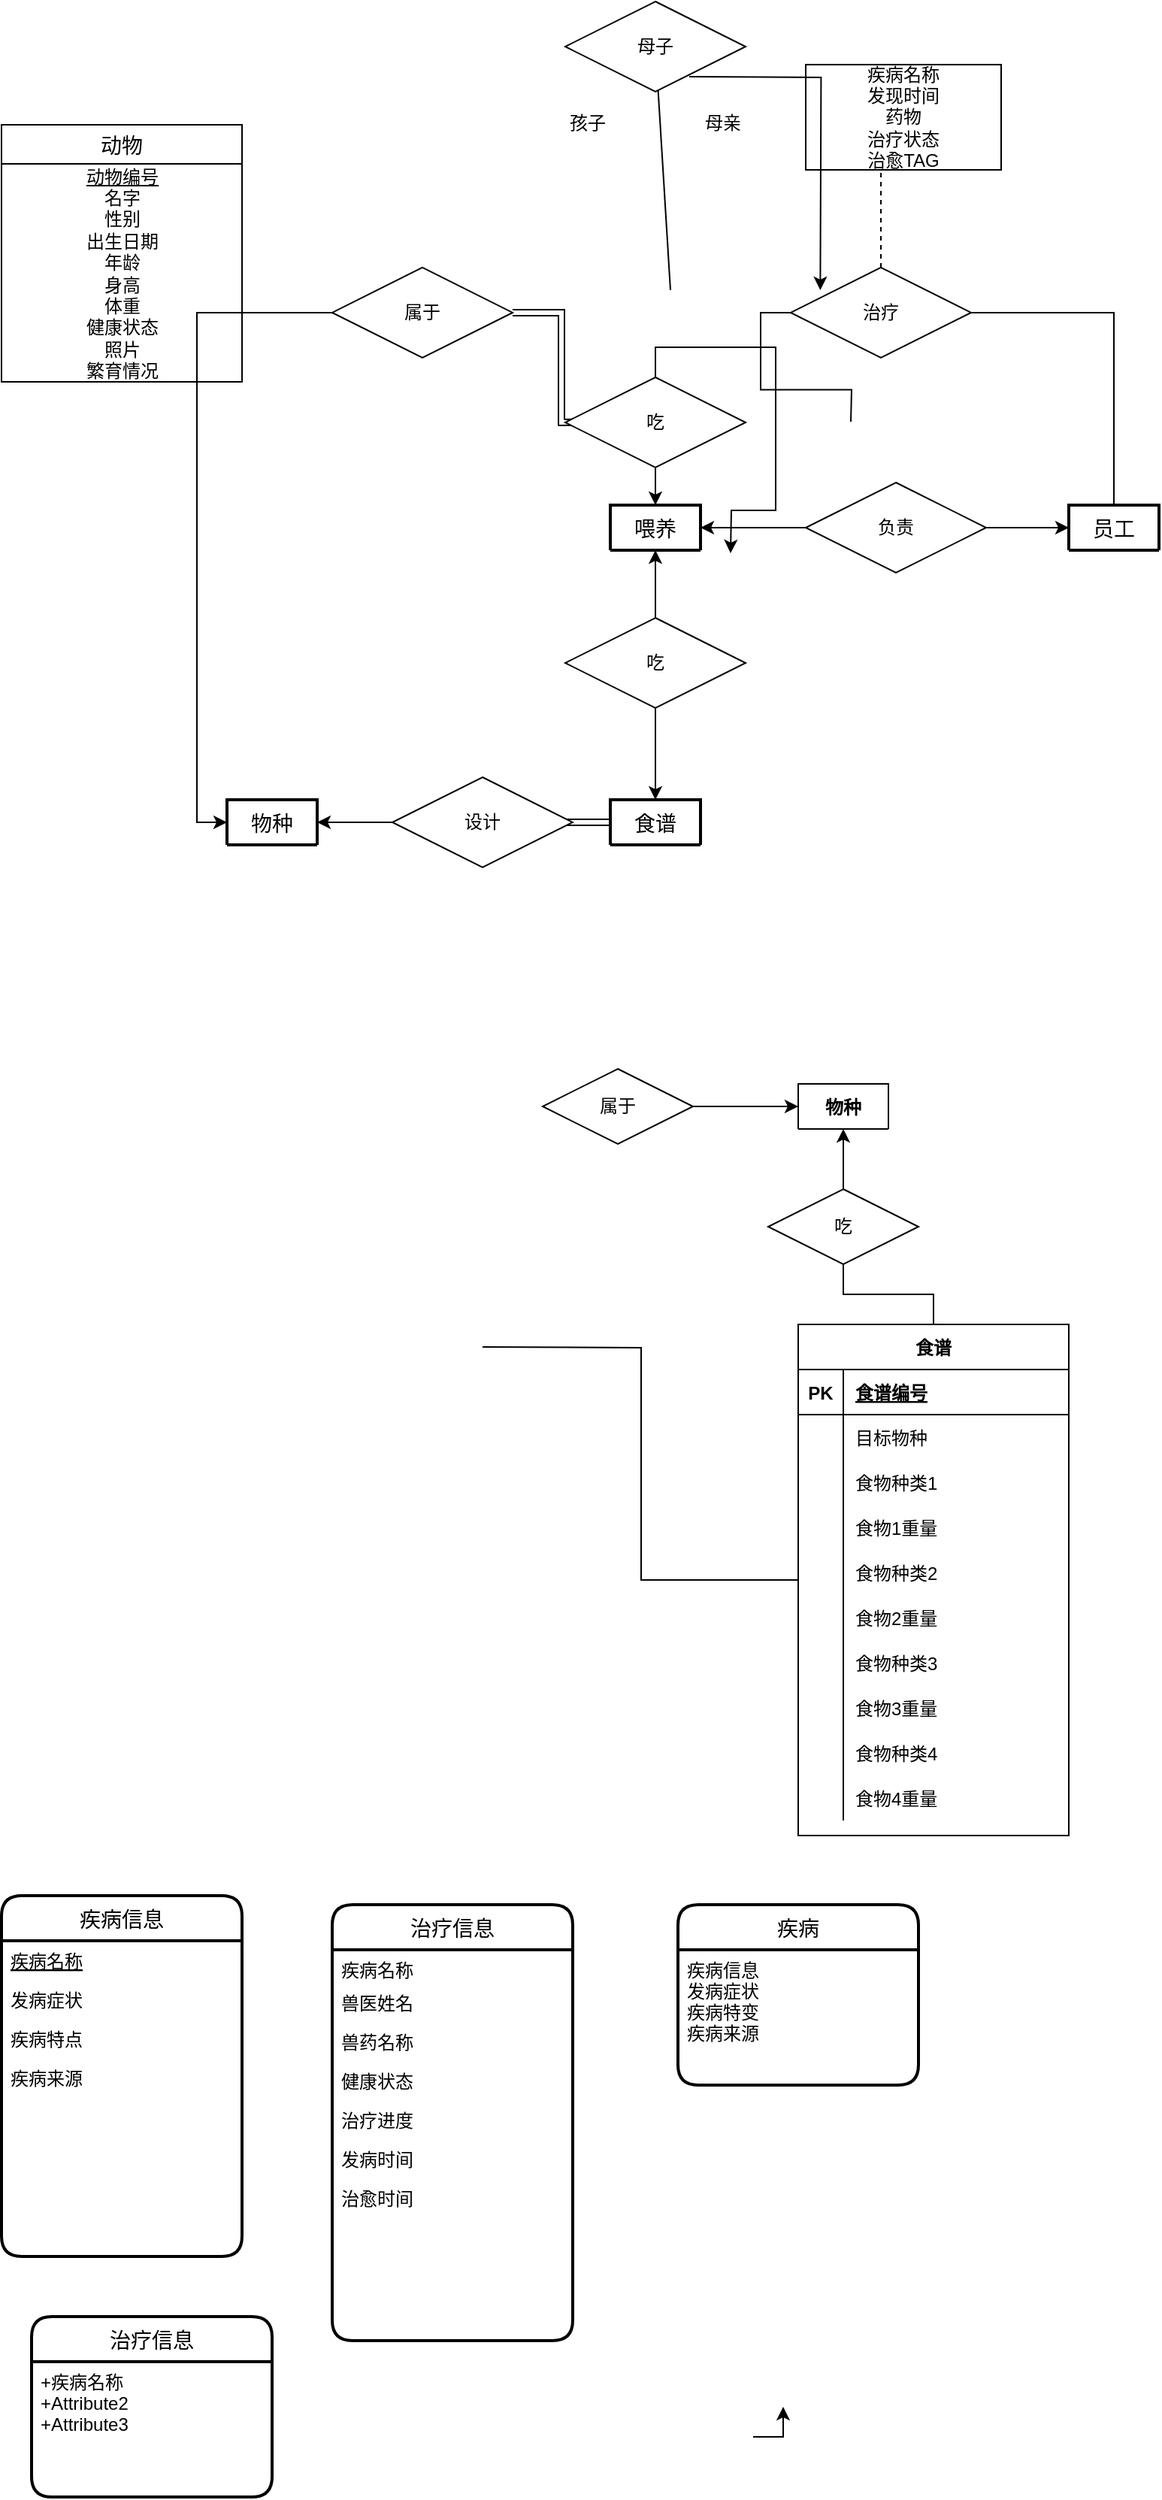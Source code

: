 <mxfile version="14.6.13" type="device"><diagram id="C5RBs43oDa-KdzZeNtuy" name="Page-1"><mxGraphModel dx="792" dy="1745" grid="1" gridSize="10" guides="1" tooltips="1" connect="1" arrows="1" fold="1" page="1" pageScale="1" pageWidth="827" pageHeight="1169" math="0" shadow="0"><root><mxCell id="WIyWlLk6GJQsqaUBKTNV-0"/><mxCell id="WIyWlLk6GJQsqaUBKTNV-1" parent="WIyWlLk6GJQsqaUBKTNV-0"/><mxCell id="8zTiLcfKwQ6GnX3q31B8-0" value="疾病信息" style="swimlane;childLayout=stackLayout;horizontal=1;startSize=30;horizontalStack=0;rounded=1;fontSize=14;fontStyle=0;strokeWidth=2;resizeParent=0;resizeLast=1;shadow=0;dashed=0;align=center;" parent="WIyWlLk6GJQsqaUBKTNV-1" vertex="1"><mxGeometry x="50" y="100" width="160" height="240" as="geometry"><mxRectangle x="50" y="100" width="90" height="30" as="alternateBounds"/></mxGeometry></mxCell><mxCell id="2RK1nf21zRQHESicun7j-17" value="疾病名称" style="text;align=left;verticalAlign=top;spacingLeft=4;spacingRight=4;overflow=hidden;rotatable=0;points=[[0,0.5],[1,0.5]];portConstraint=eastwest;rounded=0;shadow=0;html=0;fontStyle=4" parent="8zTiLcfKwQ6GnX3q31B8-0" vertex="1"><mxGeometry y="30" width="160" height="26" as="geometry"/></mxCell><mxCell id="2RK1nf21zRQHESicun7j-19" value="发病症状" style="text;align=left;verticalAlign=top;spacingLeft=4;spacingRight=4;overflow=hidden;rotatable=0;points=[[0,0.5],[1,0.5]];portConstraint=eastwest;rounded=0;shadow=0;html=0;" parent="8zTiLcfKwQ6GnX3q31B8-0" vertex="1"><mxGeometry y="56" width="160" height="26" as="geometry"/></mxCell><mxCell id="2RK1nf21zRQHESicun7j-20" value="疾病特点" style="text;align=left;verticalAlign=top;spacingLeft=4;spacingRight=4;overflow=hidden;rotatable=0;points=[[0,0.5],[1,0.5]];portConstraint=eastwest;rounded=0;shadow=0;html=0;" parent="8zTiLcfKwQ6GnX3q31B8-0" vertex="1"><mxGeometry y="82" width="160" height="26" as="geometry"/></mxCell><mxCell id="2RK1nf21zRQHESicun7j-23" value="疾病来源" style="text;align=left;verticalAlign=top;spacingLeft=4;spacingRight=4;overflow=hidden;rotatable=0;points=[[0,0.5],[1,0.5]];portConstraint=eastwest;rounded=0;shadow=0;html=0;" parent="8zTiLcfKwQ6GnX3q31B8-0" vertex="1"><mxGeometry y="108" width="160" height="132" as="geometry"/></mxCell><mxCell id="8zTiLcfKwQ6GnX3q31B8-2" value="治疗信息" style="swimlane;childLayout=stackLayout;horizontal=1;startSize=30;horizontalStack=0;rounded=1;fontSize=14;fontStyle=0;strokeWidth=2;resizeParent=0;resizeLast=1;shadow=0;dashed=0;align=center;" parent="WIyWlLk6GJQsqaUBKTNV-1" vertex="1"><mxGeometry x="270" y="106" width="160" height="290" as="geometry"/></mxCell><mxCell id="2RK1nf21zRQHESicun7j-7" value="疾病名称" style="text;align=left;verticalAlign=top;spacingLeft=4;spacingRight=4;overflow=hidden;rotatable=0;points=[[0,0.5],[1,0.5]];portConstraint=eastwest;" parent="8zTiLcfKwQ6GnX3q31B8-2" vertex="1"><mxGeometry y="30" width="160" height="22" as="geometry"/></mxCell><mxCell id="2RK1nf21zRQHESicun7j-9" value="兽医姓名" style="text;align=left;verticalAlign=top;spacingLeft=4;spacingRight=4;overflow=hidden;rotatable=0;points=[[0,0.5],[1,0.5]];portConstraint=eastwest;rounded=0;shadow=0;html=0;" parent="8zTiLcfKwQ6GnX3q31B8-2" vertex="1"><mxGeometry y="52" width="160" height="26" as="geometry"/></mxCell><mxCell id="2RK1nf21zRQHESicun7j-10" value="兽药名称" style="text;align=left;verticalAlign=top;spacingLeft=4;spacingRight=4;overflow=hidden;rotatable=0;points=[[0,0.5],[1,0.5]];portConstraint=eastwest;rounded=0;shadow=0;html=0;" parent="8zTiLcfKwQ6GnX3q31B8-2" vertex="1"><mxGeometry y="78" width="160" height="26" as="geometry"/></mxCell><mxCell id="2RK1nf21zRQHESicun7j-12" value="健康状态" style="text;align=left;verticalAlign=top;spacingLeft=4;spacingRight=4;overflow=hidden;rotatable=0;points=[[0,0.5],[1,0.5]];portConstraint=eastwest;rounded=0;shadow=0;html=0;" parent="8zTiLcfKwQ6GnX3q31B8-2" vertex="1"><mxGeometry y="104" width="160" height="26" as="geometry"/></mxCell><mxCell id="2RK1nf21zRQHESicun7j-11" value="治疗进度" style="text;align=left;verticalAlign=top;spacingLeft=4;spacingRight=4;overflow=hidden;rotatable=0;points=[[0,0.5],[1,0.5]];portConstraint=eastwest;rounded=0;shadow=0;html=0;" parent="8zTiLcfKwQ6GnX3q31B8-2" vertex="1"><mxGeometry y="130" width="160" height="26" as="geometry"/></mxCell><mxCell id="2RK1nf21zRQHESicun7j-14" value="发病时间" style="text;align=left;verticalAlign=top;spacingLeft=4;spacingRight=4;overflow=hidden;rotatable=0;points=[[0,0.5],[1,0.5]];portConstraint=eastwest;rounded=0;shadow=0;html=0;" parent="8zTiLcfKwQ6GnX3q31B8-2" vertex="1"><mxGeometry y="156" width="160" height="26" as="geometry"/></mxCell><mxCell id="2RK1nf21zRQHESicun7j-13" value="治愈时间&#10;" style="text;align=left;verticalAlign=top;spacingLeft=4;spacingRight=4;overflow=hidden;rotatable=0;points=[[0,0.5],[1,0.5]];portConstraint=eastwest;rounded=0;shadow=0;html=0;" parent="8zTiLcfKwQ6GnX3q31B8-2" vertex="1"><mxGeometry y="182" width="160" height="108" as="geometry"/></mxCell><mxCell id="8zTiLcfKwQ6GnX3q31B8-4" value="疾病" style="swimlane;childLayout=stackLayout;horizontal=1;startSize=30;horizontalStack=0;rounded=1;fontSize=14;fontStyle=0;strokeWidth=2;resizeParent=0;resizeLast=1;shadow=0;dashed=0;align=center;" parent="WIyWlLk6GJQsqaUBKTNV-1" vertex="1"><mxGeometry x="500" y="106" width="160" height="120" as="geometry"/></mxCell><mxCell id="8zTiLcfKwQ6GnX3q31B8-5" value="疾病信息&#10;发病症状&#10;疾病特变&#10;疾病来源" style="align=left;strokeColor=none;fillColor=none;spacingLeft=4;fontSize=12;verticalAlign=top;resizable=0;rotatable=0;part=1;" parent="8zTiLcfKwQ6GnX3q31B8-4" vertex="1"><mxGeometry y="30" width="160" height="90" as="geometry"/></mxCell><mxCell id="8zTiLcfKwQ6GnX3q31B8-6" value="治疗信息" style="swimlane;childLayout=stackLayout;horizontal=1;startSize=30;horizontalStack=0;rounded=1;fontSize=14;fontStyle=0;strokeWidth=2;resizeParent=0;resizeLast=1;shadow=0;dashed=0;align=center;" parent="WIyWlLk6GJQsqaUBKTNV-1" vertex="1"><mxGeometry x="70" y="380" width="160" height="120" as="geometry"/></mxCell><mxCell id="8zTiLcfKwQ6GnX3q31B8-7" value="+疾病名称&#10;+Attribute2&#10;+Attribute3" style="align=left;strokeColor=none;fillColor=none;spacingLeft=4;fontSize=12;verticalAlign=top;resizable=0;rotatable=0;part=1;" parent="8zTiLcfKwQ6GnX3q31B8-6" vertex="1"><mxGeometry y="30" width="160" height="90" as="geometry"/></mxCell><mxCell id="8zTiLcfKwQ6GnX3q31B8-10" style="edgeStyle=orthogonalEdgeStyle;rounded=0;orthogonalLoop=1;jettySize=auto;html=1;exitX=0.25;exitY=1;exitDx=0;exitDy=0;" parent="WIyWlLk6GJQsqaUBKTNV-1" edge="1"><mxGeometry relative="1" as="geometry"><mxPoint x="570" y="440" as="targetPoint"/><mxPoint x="550" y="460" as="sourcePoint"/></mxGeometry></mxCell><mxCell id="8zTiLcfKwQ6GnX3q31B8-22" style="edgeStyle=orthogonalEdgeStyle;rounded=0;orthogonalLoop=1;jettySize=auto;html=1;exitX=1;exitY=0.5;exitDx=0;exitDy=0;entryX=0;entryY=0.5;entryDx=0;entryDy=0;endArrow=none;endFill=0;startArrow=none;startFill=0;" parent="WIyWlLk6GJQsqaUBKTNV-1" target="8zTiLcfKwQ6GnX3q31B8-20" edge="1"><mxGeometry relative="1" as="geometry"><mxPoint x="615" y="-880.51" as="sourcePoint"/></mxGeometry></mxCell><mxCell id="8zTiLcfKwQ6GnX3q31B8-96" style="edgeStyle=orthogonalEdgeStyle;rounded=0;orthogonalLoop=1;jettySize=auto;html=1;exitX=0;exitY=0.5;exitDx=0;exitDy=0;entryX=1;entryY=0.5;entryDx=0;entryDy=0;startArrow=none;startFill=0;endArrow=classic;endFill=1;shape=link;" parent="WIyWlLk6GJQsqaUBKTNV-1" target="8zTiLcfKwQ6GnX3q31B8-95" edge="1"><mxGeometry relative="1" as="geometry"><mxPoint x="455" y="-880.51" as="sourcePoint"/></mxGeometry></mxCell><mxCell id="8zTiLcfKwQ6GnX3q31B8-112" style="edgeStyle=orthogonalEdgeStyle;rounded=0;orthogonalLoop=1;jettySize=auto;html=1;exitX=1;exitY=0.5;exitDx=0;exitDy=0;entryX=0;entryY=0.5;entryDx=0;entryDy=0;startArrow=none;startFill=0;endArrow=classic;endFill=1;" parent="WIyWlLk6GJQsqaUBKTNV-1" source="8zTiLcfKwQ6GnX3q31B8-111" target="8zTiLcfKwQ6GnX3q31B8-18" edge="1"><mxGeometry relative="1" as="geometry"/></mxCell><mxCell id="8zTiLcfKwQ6GnX3q31B8-18" value="员工" style="swimlane;childLayout=stackLayout;horizontal=1;startSize=30;horizontalStack=0;rounded=1;fontSize=14;fontStyle=0;strokeWidth=2;resizeParent=0;resizeLast=1;shadow=0;dashed=0;align=center;" parent="WIyWlLk6GJQsqaUBKTNV-1" vertex="1" collapsed="1"><mxGeometry x="760" y="-825" width="60" height="30" as="geometry"><mxRectangle x="795" y="-968.01" width="160" height="170" as="alternateBounds"/></mxGeometry></mxCell><mxCell id="8zTiLcfKwQ6GnX3q31B8-19" value="&lt;span style=&quot;text-align: left&quot;&gt;&lt;u&gt;工号&lt;/u&gt;&lt;/span&gt;&lt;span style=&quot;text-align: left&quot;&gt;&lt;br&gt;&lt;/span&gt;&lt;span style=&quot;text-align: left&quot;&gt;姓名&lt;/span&gt;&lt;span style=&quot;text-align: left&quot;&gt;&lt;br&gt;&lt;/span&gt;&lt;span style=&quot;text-align: left&quot;&gt;年龄&lt;br&gt;&lt;/span&gt;&lt;span style=&quot;text-align: left&quot;&gt;园区&lt;/span&gt;&lt;span style=&quot;text-align: left&quot;&gt;&lt;br&gt;&lt;/span&gt;&lt;span style=&quot;text-align: left&quot;&gt;职务&lt;br&gt;&lt;/span&gt;&lt;span style=&quot;text-align: left&quot;&gt;工资&lt;br&gt;&lt;/span&gt;&lt;span style=&quot;text-align: left&quot;&gt;入职年份&lt;/span&gt;&lt;u&gt;&lt;br&gt;&lt;/u&gt;" style="text;html=1;resizable=0;autosize=1;align=center;verticalAlign=middle;points=[];fillColor=none;strokeColor=none;rounded=0;" parent="8zTiLcfKwQ6GnX3q31B8-18" vertex="1"><mxGeometry y="30" width="60" as="geometry"/></mxCell><mxCell id="8zTiLcfKwQ6GnX3q31B8-24" style="edgeStyle=orthogonalEdgeStyle;rounded=0;orthogonalLoop=1;jettySize=auto;html=1;exitX=0.5;exitY=0;exitDx=0;exitDy=0;entryX=0.385;entryY=1;entryDx=0;entryDy=0;entryPerimeter=0;endArrow=none;endFill=0;dashed=1;" parent="WIyWlLk6GJQsqaUBKTNV-1" source="8zTiLcfKwQ6GnX3q31B8-20" target="8zTiLcfKwQ6GnX3q31B8-21" edge="1"><mxGeometry relative="1" as="geometry"/></mxCell><mxCell id="8zTiLcfKwQ6GnX3q31B8-108" style="edgeStyle=orthogonalEdgeStyle;rounded=0;orthogonalLoop=1;jettySize=auto;html=1;exitX=1;exitY=0.5;exitDx=0;exitDy=0;entryX=0.5;entryY=0;entryDx=0;entryDy=0;startArrow=none;startFill=0;endArrow=none;endFill=0;" parent="WIyWlLk6GJQsqaUBKTNV-1" source="8zTiLcfKwQ6GnX3q31B8-20" target="8zTiLcfKwQ6GnX3q31B8-18" edge="1"><mxGeometry relative="1" as="geometry"/></mxCell><mxCell id="8zTiLcfKwQ6GnX3q31B8-20" value="治疗" style="shape=rhombus;perimeter=rhombusPerimeter;whiteSpace=wrap;html=1;align=center;" parent="WIyWlLk6GJQsqaUBKTNV-1" vertex="1"><mxGeometry x="575" y="-983.01" width="120" height="60" as="geometry"/></mxCell><mxCell id="8zTiLcfKwQ6GnX3q31B8-21" value="疾病名称&lt;br&gt;发现时间&lt;br&gt;药物&lt;br&gt;治疗状态&lt;br&gt;治愈TAG" style="rounded=0;whiteSpace=wrap;html=1;align=center;" parent="WIyWlLk6GJQsqaUBKTNV-1" vertex="1"><mxGeometry x="585" y="-1118.01" width="130" height="70" as="geometry"/></mxCell><mxCell id="8zTiLcfKwQ6GnX3q31B8-31" style="edgeStyle=orthogonalEdgeStyle;rounded=0;orthogonalLoop=1;jettySize=auto;html=1;exitX=1;exitY=1;exitDx=0;exitDy=0;entryX=0.873;entryY=0;entryDx=0;entryDy=0;entryPerimeter=0;startArrow=none;startFill=0;endArrow=classic;endFill=1;" parent="WIyWlLk6GJQsqaUBKTNV-1" edge="1"><mxGeometry relative="1" as="geometry"><mxPoint x="507.5" y="-1110" as="sourcePoint"/><mxPoint x="594.68" y="-968.01" as="targetPoint"/></mxGeometry></mxCell><mxCell id="8zTiLcfKwQ6GnX3q31B8-29" value="母亲" style="text;html=1;strokeColor=none;fillColor=none;align=center;verticalAlign=middle;whiteSpace=wrap;rounded=0;" parent="WIyWlLk6GJQsqaUBKTNV-1" vertex="1"><mxGeometry x="510" y="-1089" width="40" height="20" as="geometry"/></mxCell><mxCell id="8zTiLcfKwQ6GnX3q31B8-30" value="孩子" style="text;html=1;strokeColor=none;fillColor=none;align=center;verticalAlign=middle;whiteSpace=wrap;rounded=0;" parent="WIyWlLk6GJQsqaUBKTNV-1" vertex="1"><mxGeometry x="420" y="-1089" width="40" height="20" as="geometry"/></mxCell><mxCell id="8zTiLcfKwQ6GnX3q31B8-32" value="食谱" style="shape=table;startSize=30;container=1;collapsible=1;childLayout=tableLayout;fixedRows=1;rowLines=0;fontStyle=1;align=center;resizeLast=1;" parent="WIyWlLk6GJQsqaUBKTNV-1" vertex="1"><mxGeometry x="580" y="-280" width="180" height="340" as="geometry"><mxRectangle x="580" y="-280" width="60" height="30" as="alternateBounds"/></mxGeometry></mxCell><mxCell id="8zTiLcfKwQ6GnX3q31B8-33" value="" style="shape=partialRectangle;collapsible=0;dropTarget=0;pointerEvents=0;fillColor=none;top=0;left=0;bottom=1;right=0;points=[[0,0.5],[1,0.5]];portConstraint=eastwest;" parent="8zTiLcfKwQ6GnX3q31B8-32" vertex="1"><mxGeometry y="30" width="180" height="30" as="geometry"/></mxCell><mxCell id="8zTiLcfKwQ6GnX3q31B8-34" value="PK" style="shape=partialRectangle;connectable=0;fillColor=none;top=0;left=0;bottom=0;right=0;fontStyle=1;overflow=hidden;" parent="8zTiLcfKwQ6GnX3q31B8-33" vertex="1"><mxGeometry width="30" height="30" as="geometry"/></mxCell><mxCell id="8zTiLcfKwQ6GnX3q31B8-35" value="食谱编号" style="shape=partialRectangle;connectable=0;fillColor=none;top=0;left=0;bottom=0;right=0;align=left;spacingLeft=6;fontStyle=5;overflow=hidden;" parent="8zTiLcfKwQ6GnX3q31B8-33" vertex="1"><mxGeometry x="30" width="150" height="30" as="geometry"/></mxCell><mxCell id="8zTiLcfKwQ6GnX3q31B8-36" value="" style="shape=partialRectangle;collapsible=0;dropTarget=0;pointerEvents=0;fillColor=none;top=0;left=0;bottom=0;right=0;points=[[0,0.5],[1,0.5]];portConstraint=eastwest;" parent="8zTiLcfKwQ6GnX3q31B8-32" vertex="1"><mxGeometry y="60" width="180" height="30" as="geometry"/></mxCell><mxCell id="8zTiLcfKwQ6GnX3q31B8-37" value="" style="shape=partialRectangle;connectable=0;fillColor=none;top=0;left=0;bottom=0;right=0;editable=1;overflow=hidden;" parent="8zTiLcfKwQ6GnX3q31B8-36" vertex="1"><mxGeometry width="30" height="30" as="geometry"/></mxCell><mxCell id="8zTiLcfKwQ6GnX3q31B8-38" value="目标物种" style="shape=partialRectangle;connectable=0;fillColor=none;top=0;left=0;bottom=0;right=0;align=left;spacingLeft=6;overflow=hidden;" parent="8zTiLcfKwQ6GnX3q31B8-36" vertex="1"><mxGeometry x="30" width="150" height="30" as="geometry"/></mxCell><mxCell id="8zTiLcfKwQ6GnX3q31B8-39" value="" style="shape=partialRectangle;collapsible=0;dropTarget=0;pointerEvents=0;fillColor=none;top=0;left=0;bottom=0;right=0;points=[[0,0.5],[1,0.5]];portConstraint=eastwest;" parent="8zTiLcfKwQ6GnX3q31B8-32" vertex="1"><mxGeometry y="90" width="180" height="30" as="geometry"/></mxCell><mxCell id="8zTiLcfKwQ6GnX3q31B8-40" value="" style="shape=partialRectangle;connectable=0;fillColor=none;top=0;left=0;bottom=0;right=0;editable=1;overflow=hidden;" parent="8zTiLcfKwQ6GnX3q31B8-39" vertex="1"><mxGeometry width="30" height="30" as="geometry"/></mxCell><mxCell id="8zTiLcfKwQ6GnX3q31B8-41" value="食物种类1" style="shape=partialRectangle;connectable=0;fillColor=none;top=0;left=0;bottom=0;right=0;align=left;spacingLeft=6;overflow=hidden;" parent="8zTiLcfKwQ6GnX3q31B8-39" vertex="1"><mxGeometry x="30" width="150" height="30" as="geometry"/></mxCell><mxCell id="8zTiLcfKwQ6GnX3q31B8-42" value="" style="shape=partialRectangle;collapsible=0;dropTarget=0;pointerEvents=0;fillColor=none;top=0;left=0;bottom=0;right=0;points=[[0,0.5],[1,0.5]];portConstraint=eastwest;" parent="8zTiLcfKwQ6GnX3q31B8-32" vertex="1"><mxGeometry y="120" width="180" height="30" as="geometry"/></mxCell><mxCell id="8zTiLcfKwQ6GnX3q31B8-43" value="" style="shape=partialRectangle;connectable=0;fillColor=none;top=0;left=0;bottom=0;right=0;editable=1;overflow=hidden;" parent="8zTiLcfKwQ6GnX3q31B8-42" vertex="1"><mxGeometry width="30" height="30" as="geometry"/></mxCell><mxCell id="8zTiLcfKwQ6GnX3q31B8-44" value="食物1重量" style="shape=partialRectangle;connectable=0;fillColor=none;top=0;left=0;bottom=0;right=0;align=left;spacingLeft=6;overflow=hidden;" parent="8zTiLcfKwQ6GnX3q31B8-42" vertex="1"><mxGeometry x="30" width="150" height="30" as="geometry"/></mxCell><mxCell id="8zTiLcfKwQ6GnX3q31B8-45" style="shape=partialRectangle;collapsible=0;dropTarget=0;pointerEvents=0;fillColor=none;top=0;left=0;bottom=0;right=0;points=[[0,0.5],[1,0.5]];portConstraint=eastwest;" parent="8zTiLcfKwQ6GnX3q31B8-32" vertex="1"><mxGeometry y="150" width="180" height="30" as="geometry"/></mxCell><mxCell id="8zTiLcfKwQ6GnX3q31B8-46" style="shape=partialRectangle;connectable=0;fillColor=none;top=0;left=0;bottom=0;right=0;editable=1;overflow=hidden;" parent="8zTiLcfKwQ6GnX3q31B8-45" vertex="1"><mxGeometry width="30" height="30" as="geometry"/></mxCell><mxCell id="8zTiLcfKwQ6GnX3q31B8-47" value="食物种类2" style="shape=partialRectangle;connectable=0;fillColor=none;top=0;left=0;bottom=0;right=0;align=left;spacingLeft=6;overflow=hidden;" parent="8zTiLcfKwQ6GnX3q31B8-45" vertex="1"><mxGeometry x="30" width="150" height="30" as="geometry"/></mxCell><mxCell id="8zTiLcfKwQ6GnX3q31B8-48" style="shape=partialRectangle;collapsible=0;dropTarget=0;pointerEvents=0;fillColor=none;top=0;left=0;bottom=0;right=0;points=[[0,0.5],[1,0.5]];portConstraint=eastwest;" parent="8zTiLcfKwQ6GnX3q31B8-32" vertex="1"><mxGeometry y="180" width="180" height="30" as="geometry"/></mxCell><mxCell id="8zTiLcfKwQ6GnX3q31B8-49" style="shape=partialRectangle;connectable=0;fillColor=none;top=0;left=0;bottom=0;right=0;editable=1;overflow=hidden;" parent="8zTiLcfKwQ6GnX3q31B8-48" vertex="1"><mxGeometry width="30" height="30" as="geometry"/></mxCell><mxCell id="8zTiLcfKwQ6GnX3q31B8-50" value="食物2重量" style="shape=partialRectangle;connectable=0;fillColor=none;top=0;left=0;bottom=0;right=0;align=left;spacingLeft=6;overflow=hidden;" parent="8zTiLcfKwQ6GnX3q31B8-48" vertex="1"><mxGeometry x="30" width="150" height="30" as="geometry"/></mxCell><mxCell id="8zTiLcfKwQ6GnX3q31B8-51" style="shape=partialRectangle;collapsible=0;dropTarget=0;pointerEvents=0;fillColor=none;top=0;left=0;bottom=0;right=0;points=[[0,0.5],[1,0.5]];portConstraint=eastwest;" parent="8zTiLcfKwQ6GnX3q31B8-32" vertex="1"><mxGeometry y="210" width="180" height="30" as="geometry"/></mxCell><mxCell id="8zTiLcfKwQ6GnX3q31B8-52" style="shape=partialRectangle;connectable=0;fillColor=none;top=0;left=0;bottom=0;right=0;editable=1;overflow=hidden;" parent="8zTiLcfKwQ6GnX3q31B8-51" vertex="1"><mxGeometry width="30" height="30" as="geometry"/></mxCell><mxCell id="8zTiLcfKwQ6GnX3q31B8-53" value="食物种类3" style="shape=partialRectangle;connectable=0;fillColor=none;top=0;left=0;bottom=0;right=0;align=left;spacingLeft=6;overflow=hidden;" parent="8zTiLcfKwQ6GnX3q31B8-51" vertex="1"><mxGeometry x="30" width="150" height="30" as="geometry"/></mxCell><mxCell id="8zTiLcfKwQ6GnX3q31B8-54" style="shape=partialRectangle;collapsible=0;dropTarget=0;pointerEvents=0;fillColor=none;top=0;left=0;bottom=0;right=0;points=[[0,0.5],[1,0.5]];portConstraint=eastwest;" parent="8zTiLcfKwQ6GnX3q31B8-32" vertex="1"><mxGeometry y="240" width="180" height="30" as="geometry"/></mxCell><mxCell id="8zTiLcfKwQ6GnX3q31B8-55" style="shape=partialRectangle;connectable=0;fillColor=none;top=0;left=0;bottom=0;right=0;editable=1;overflow=hidden;" parent="8zTiLcfKwQ6GnX3q31B8-54" vertex="1"><mxGeometry width="30" height="30" as="geometry"/></mxCell><mxCell id="8zTiLcfKwQ6GnX3q31B8-56" value="食物3重量" style="shape=partialRectangle;connectable=0;fillColor=none;top=0;left=0;bottom=0;right=0;align=left;spacingLeft=6;overflow=hidden;" parent="8zTiLcfKwQ6GnX3q31B8-54" vertex="1"><mxGeometry x="30" width="150" height="30" as="geometry"/></mxCell><mxCell id="8zTiLcfKwQ6GnX3q31B8-57" style="shape=partialRectangle;collapsible=0;dropTarget=0;pointerEvents=0;fillColor=none;top=0;left=0;bottom=0;right=0;points=[[0,0.5],[1,0.5]];portConstraint=eastwest;" parent="8zTiLcfKwQ6GnX3q31B8-32" vertex="1"><mxGeometry y="270" width="180" height="30" as="geometry"/></mxCell><mxCell id="8zTiLcfKwQ6GnX3q31B8-58" style="shape=partialRectangle;connectable=0;fillColor=none;top=0;left=0;bottom=0;right=0;editable=1;overflow=hidden;" parent="8zTiLcfKwQ6GnX3q31B8-57" vertex="1"><mxGeometry width="30" height="30" as="geometry"/></mxCell><mxCell id="8zTiLcfKwQ6GnX3q31B8-59" value="食物种类4" style="shape=partialRectangle;connectable=0;fillColor=none;top=0;left=0;bottom=0;right=0;align=left;spacingLeft=6;overflow=hidden;" parent="8zTiLcfKwQ6GnX3q31B8-57" vertex="1"><mxGeometry x="30" width="150" height="30" as="geometry"/></mxCell><mxCell id="8zTiLcfKwQ6GnX3q31B8-60" style="shape=partialRectangle;collapsible=0;dropTarget=0;pointerEvents=0;fillColor=none;top=0;left=0;bottom=0;right=0;points=[[0,0.5],[1,0.5]];portConstraint=eastwest;" parent="8zTiLcfKwQ6GnX3q31B8-32" vertex="1"><mxGeometry y="300" width="180" height="30" as="geometry"/></mxCell><mxCell id="8zTiLcfKwQ6GnX3q31B8-61" style="shape=partialRectangle;connectable=0;fillColor=none;top=0;left=0;bottom=0;right=0;editable=1;overflow=hidden;" parent="8zTiLcfKwQ6GnX3q31B8-60" vertex="1"><mxGeometry width="30" height="30" as="geometry"/></mxCell><mxCell id="8zTiLcfKwQ6GnX3q31B8-62" value="食物4重量" style="shape=partialRectangle;connectable=0;fillColor=none;top=0;left=0;bottom=0;right=0;align=left;spacingLeft=6;overflow=hidden;" parent="8zTiLcfKwQ6GnX3q31B8-60" vertex="1"><mxGeometry x="30" width="150" height="30" as="geometry"/></mxCell><mxCell id="8zTiLcfKwQ6GnX3q31B8-63" style="edgeStyle=orthogonalEdgeStyle;rounded=0;orthogonalLoop=1;jettySize=auto;html=1;endArrow=none;endFill=0;" parent="WIyWlLk6GJQsqaUBKTNV-1" target="8zTiLcfKwQ6GnX3q31B8-32" edge="1"><mxGeometry relative="1" as="geometry"><mxPoint x="370.0" y="-265" as="sourcePoint"/></mxGeometry></mxCell><mxCell id="8zTiLcfKwQ6GnX3q31B8-64" value="物种" style="shape=table;startSize=30;container=1;collapsible=1;childLayout=tableLayout;fixedRows=1;rowLines=0;fontStyle=1;align=center;resizeLast=1;" parent="WIyWlLk6GJQsqaUBKTNV-1" vertex="1" collapsed="1"><mxGeometry x="580" y="-440" width="60" height="30" as="geometry"><mxRectangle x="580" y="-440" width="160" height="240" as="alternateBounds"/></mxGeometry></mxCell><mxCell id="8zTiLcfKwQ6GnX3q31B8-65" value="" style="shape=partialRectangle;collapsible=0;dropTarget=0;pointerEvents=0;fillColor=none;top=0;left=0;bottom=1;right=0;points=[[0,0.5],[1,0.5]];portConstraint=eastwest;" parent="8zTiLcfKwQ6GnX3q31B8-64" vertex="1"><mxGeometry y="30" width="160" height="30" as="geometry"/></mxCell><mxCell id="8zTiLcfKwQ6GnX3q31B8-66" value="PK" style="shape=partialRectangle;connectable=0;fillColor=none;top=0;left=0;bottom=0;right=0;fontStyle=1;overflow=hidden;" parent="8zTiLcfKwQ6GnX3q31B8-65" vertex="1"><mxGeometry width="30" height="30" as="geometry"/></mxCell><mxCell id="8zTiLcfKwQ6GnX3q31B8-67" value="动物类别" style="shape=partialRectangle;connectable=0;fillColor=none;top=0;left=0;bottom=0;right=0;align=left;spacingLeft=6;fontStyle=5;overflow=hidden;" parent="8zTiLcfKwQ6GnX3q31B8-65" vertex="1"><mxGeometry x="30" width="130" height="30" as="geometry"/></mxCell><mxCell id="8zTiLcfKwQ6GnX3q31B8-68" value="" style="shape=partialRectangle;collapsible=0;dropTarget=0;pointerEvents=0;fillColor=none;top=0;left=0;bottom=0;right=0;points=[[0,0.5],[1,0.5]];portConstraint=eastwest;" parent="8zTiLcfKwQ6GnX3q31B8-64" vertex="1"><mxGeometry y="60" width="160" height="30" as="geometry"/></mxCell><mxCell id="8zTiLcfKwQ6GnX3q31B8-69" value="" style="shape=partialRectangle;connectable=0;fillColor=none;top=0;left=0;bottom=0;right=0;editable=1;overflow=hidden;" parent="8zTiLcfKwQ6GnX3q31B8-68" vertex="1"><mxGeometry width="30" height="30" as="geometry"/></mxCell><mxCell id="8zTiLcfKwQ6GnX3q31B8-70" value="睡眠时长" style="shape=partialRectangle;connectable=0;fillColor=none;top=0;left=0;bottom=0;right=0;align=left;spacingLeft=6;overflow=hidden;" parent="8zTiLcfKwQ6GnX3q31B8-68" vertex="1"><mxGeometry x="30" width="130" height="30" as="geometry"/></mxCell><mxCell id="8zTiLcfKwQ6GnX3q31B8-71" value="" style="shape=partialRectangle;collapsible=0;dropTarget=0;pointerEvents=0;fillColor=none;top=0;left=0;bottom=0;right=0;points=[[0,0.5],[1,0.5]];portConstraint=eastwest;" parent="8zTiLcfKwQ6GnX3q31B8-64" vertex="1"><mxGeometry y="90" width="160" height="30" as="geometry"/></mxCell><mxCell id="8zTiLcfKwQ6GnX3q31B8-72" value="" style="shape=partialRectangle;connectable=0;fillColor=none;top=0;left=0;bottom=0;right=0;editable=1;overflow=hidden;" parent="8zTiLcfKwQ6GnX3q31B8-71" vertex="1"><mxGeometry width="30" height="30" as="geometry"/></mxCell><mxCell id="8zTiLcfKwQ6GnX3q31B8-73" value="栖息环境" style="shape=partialRectangle;connectable=0;fillColor=none;top=0;left=0;bottom=0;right=0;align=left;spacingLeft=6;overflow=hidden;" parent="8zTiLcfKwQ6GnX3q31B8-71" vertex="1"><mxGeometry x="30" width="130" height="30" as="geometry"/></mxCell><mxCell id="8zTiLcfKwQ6GnX3q31B8-74" value="" style="shape=partialRectangle;collapsible=0;dropTarget=0;pointerEvents=0;fillColor=none;top=0;left=0;bottom=0;right=0;points=[[0,0.5],[1,0.5]];portConstraint=eastwest;" parent="8zTiLcfKwQ6GnX3q31B8-64" vertex="1"><mxGeometry y="120" width="160" height="30" as="geometry"/></mxCell><mxCell id="8zTiLcfKwQ6GnX3q31B8-75" value="" style="shape=partialRectangle;connectable=0;fillColor=none;top=0;left=0;bottom=0;right=0;editable=1;overflow=hidden;" parent="8zTiLcfKwQ6GnX3q31B8-74" vertex="1"><mxGeometry width="30" height="30" as="geometry"/></mxCell><mxCell id="8zTiLcfKwQ6GnX3q31B8-76" value="食物" style="shape=partialRectangle;connectable=0;fillColor=none;top=0;left=0;bottom=0;right=0;align=left;spacingLeft=6;overflow=hidden;" parent="8zTiLcfKwQ6GnX3q31B8-74" vertex="1"><mxGeometry x="30" width="130" height="30" as="geometry"/></mxCell><mxCell id="8zTiLcfKwQ6GnX3q31B8-77" style="shape=partialRectangle;collapsible=0;dropTarget=0;pointerEvents=0;fillColor=none;top=0;left=0;bottom=0;right=0;points=[[0,0.5],[1,0.5]];portConstraint=eastwest;" parent="8zTiLcfKwQ6GnX3q31B8-64" vertex="1"><mxGeometry y="150" width="160" height="30" as="geometry"/></mxCell><mxCell id="8zTiLcfKwQ6GnX3q31B8-78" style="shape=partialRectangle;connectable=0;fillColor=none;top=0;left=0;bottom=0;right=0;editable=1;overflow=hidden;" parent="8zTiLcfKwQ6GnX3q31B8-77" vertex="1"><mxGeometry width="30" height="30" as="geometry"/></mxCell><mxCell id="8zTiLcfKwQ6GnX3q31B8-79" value="平均身高" style="shape=partialRectangle;connectable=0;fillColor=none;top=0;left=0;bottom=0;right=0;align=left;spacingLeft=6;overflow=hidden;" parent="8zTiLcfKwQ6GnX3q31B8-77" vertex="1"><mxGeometry x="30" width="130" height="30" as="geometry"/></mxCell><mxCell id="8zTiLcfKwQ6GnX3q31B8-80" style="shape=partialRectangle;collapsible=0;dropTarget=0;pointerEvents=0;fillColor=none;top=0;left=0;bottom=0;right=0;points=[[0,0.5],[1,0.5]];portConstraint=eastwest;" parent="8zTiLcfKwQ6GnX3q31B8-64" vertex="1"><mxGeometry y="180" width="160" height="30" as="geometry"/></mxCell><mxCell id="8zTiLcfKwQ6GnX3q31B8-81" style="shape=partialRectangle;connectable=0;fillColor=none;top=0;left=0;bottom=0;right=0;editable=1;overflow=hidden;" parent="8zTiLcfKwQ6GnX3q31B8-80" vertex="1"><mxGeometry width="30" height="30" as="geometry"/></mxCell><mxCell id="8zTiLcfKwQ6GnX3q31B8-82" value="平均体重" style="shape=partialRectangle;connectable=0;fillColor=none;top=0;left=0;bottom=0;right=0;align=left;spacingLeft=6;overflow=hidden;" parent="8zTiLcfKwQ6GnX3q31B8-80" vertex="1"><mxGeometry x="30" width="130" height="30" as="geometry"/></mxCell><mxCell id="8zTiLcfKwQ6GnX3q31B8-83" style="shape=partialRectangle;collapsible=0;dropTarget=0;pointerEvents=0;fillColor=none;top=0;left=0;bottom=0;right=0;points=[[0,0.5],[1,0.5]];portConstraint=eastwest;" parent="8zTiLcfKwQ6GnX3q31B8-64" vertex="1"><mxGeometry y="210" width="160" height="30" as="geometry"/></mxCell><mxCell id="8zTiLcfKwQ6GnX3q31B8-84" style="shape=partialRectangle;connectable=0;fillColor=none;top=0;left=0;bottom=0;right=0;editable=1;overflow=hidden;" parent="8zTiLcfKwQ6GnX3q31B8-83" vertex="1"><mxGeometry width="30" height="30" as="geometry"/></mxCell><mxCell id="8zTiLcfKwQ6GnX3q31B8-85" value="繁殖方式" style="shape=partialRectangle;connectable=0;fillColor=none;top=0;left=0;bottom=0;right=0;align=left;spacingLeft=6;overflow=hidden;" parent="8zTiLcfKwQ6GnX3q31B8-83" vertex="1"><mxGeometry x="30" width="130" height="30" as="geometry"/></mxCell><mxCell id="8zTiLcfKwQ6GnX3q31B8-86" style="edgeStyle=orthogonalEdgeStyle;rounded=0;orthogonalLoop=1;jettySize=auto;html=1;exitX=0.5;exitY=1;exitDx=0;exitDy=0;entryX=0.5;entryY=0;entryDx=0;entryDy=0;endArrow=none;endFill=0;" parent="WIyWlLk6GJQsqaUBKTNV-1" source="8zTiLcfKwQ6GnX3q31B8-88" target="8zTiLcfKwQ6GnX3q31B8-32" edge="1"><mxGeometry relative="1" as="geometry"/></mxCell><mxCell id="8zTiLcfKwQ6GnX3q31B8-87" style="edgeStyle=orthogonalEdgeStyle;rounded=0;orthogonalLoop=1;jettySize=auto;html=1;exitX=0.5;exitY=1;exitDx=0;exitDy=0;entryX=0.5;entryY=0;entryDx=0;entryDy=0;endArrow=none;endFill=0;startArrow=classic;startFill=1;" parent="WIyWlLk6GJQsqaUBKTNV-1" source="8zTiLcfKwQ6GnX3q31B8-64" target="8zTiLcfKwQ6GnX3q31B8-88" edge="1"><mxGeometry relative="1" as="geometry"/></mxCell><mxCell id="8zTiLcfKwQ6GnX3q31B8-88" value="吃" style="shape=rhombus;perimeter=rhombusPerimeter;whiteSpace=wrap;html=1;align=center;" parent="WIyWlLk6GJQsqaUBKTNV-1" vertex="1"><mxGeometry x="560" y="-370" width="100" height="50" as="geometry"/></mxCell><mxCell id="8zTiLcfKwQ6GnX3q31B8-89" style="edgeStyle=orthogonalEdgeStyle;rounded=0;orthogonalLoop=1;jettySize=auto;html=1;exitX=0;exitY=0.5;exitDx=0;exitDy=0;entryX=1;entryY=0.5;entryDx=0;entryDy=0;endArrow=none;endFill=0;startArrow=classic;startFill=1;" parent="WIyWlLk6GJQsqaUBKTNV-1" source="8zTiLcfKwQ6GnX3q31B8-64" target="8zTiLcfKwQ6GnX3q31B8-90" edge="1"><mxGeometry relative="1" as="geometry"/></mxCell><mxCell id="8zTiLcfKwQ6GnX3q31B8-90" value="属于" style="shape=rhombus;perimeter=rhombusPerimeter;whiteSpace=wrap;html=1;align=center;" parent="WIyWlLk6GJQsqaUBKTNV-1" vertex="1"><mxGeometry x="410" y="-450" width="100" height="50" as="geometry"/></mxCell><mxCell id="8zTiLcfKwQ6GnX3q31B8-93" value="物种" style="swimlane;childLayout=stackLayout;horizontal=1;startSize=30;horizontalStack=0;rounded=1;fontSize=14;fontStyle=0;strokeWidth=2;resizeParent=0;resizeLast=1;shadow=0;dashed=0;align=center;" parent="WIyWlLk6GJQsqaUBKTNV-1" vertex="1" collapsed="1"><mxGeometry x="200" y="-629" width="60" height="30" as="geometry"><mxRectangle x="270" y="-968.01" width="160" height="170" as="alternateBounds"/></mxGeometry></mxCell><mxCell id="8zTiLcfKwQ6GnX3q31B8-94" value="&lt;span style=&quot;text-align: left&quot;&gt;&lt;u&gt;动物类别&lt;/u&gt;&lt;br&gt;&lt;/span&gt;&lt;span style=&quot;text-align: left&quot;&gt;睡眠时长&lt;/span&gt;&lt;span style=&quot;text-align: left&quot;&gt;&lt;br&gt;&lt;/span&gt;&lt;span style=&quot;text-align: left&quot;&gt;栖息环境&lt;br&gt;&lt;/span&gt;&lt;span style=&quot;text-align: left&quot;&gt;食物&lt;/span&gt;&lt;span style=&quot;text-align: left&quot;&gt;&lt;br&gt;&lt;/span&gt;&lt;span style=&quot;text-align: left&quot;&gt;平均寿命&lt;br&gt;&lt;/span&gt;&lt;span style=&quot;text-align: left&quot;&gt;平均体重&lt;br&gt;繁殖方式&lt;br&gt;&lt;/span&gt;" style="text;html=1;resizable=0;autosize=1;align=center;verticalAlign=middle;points=[];fillColor=none;strokeColor=none;rounded=0;" parent="8zTiLcfKwQ6GnX3q31B8-93" vertex="1"><mxGeometry y="30" width="60" as="geometry"/></mxCell><mxCell id="8zTiLcfKwQ6GnX3q31B8-104" style="edgeStyle=orthogonalEdgeStyle;rounded=0;orthogonalLoop=1;jettySize=auto;html=1;exitX=0;exitY=0.5;exitDx=0;exitDy=0;entryX=0;entryY=0.5;entryDx=0;entryDy=0;startArrow=none;startFill=0;endArrow=classic;endFill=1;" parent="WIyWlLk6GJQsqaUBKTNV-1" source="8zTiLcfKwQ6GnX3q31B8-95" target="8zTiLcfKwQ6GnX3q31B8-93" edge="1"><mxGeometry relative="1" as="geometry"/></mxCell><mxCell id="8zTiLcfKwQ6GnX3q31B8-95" value="属于" style="shape=rhombus;perimeter=rhombusPerimeter;whiteSpace=wrap;html=1;align=center;" parent="WIyWlLk6GJQsqaUBKTNV-1" vertex="1"><mxGeometry x="270" y="-983.01" width="120" height="60" as="geometry"/></mxCell><mxCell id="8zTiLcfKwQ6GnX3q31B8-106" style="edgeStyle=orthogonalEdgeStyle;rounded=0;orthogonalLoop=1;jettySize=auto;html=1;exitX=0;exitY=0.5;exitDx=0;exitDy=0;entryX=1;entryY=0.5;entryDx=0;entryDy=0;startArrow=none;startFill=0;endArrow=classic;endFill=1;shape=link;" parent="WIyWlLk6GJQsqaUBKTNV-1" source="8zTiLcfKwQ6GnX3q31B8-102" edge="1"><mxGeometry relative="1" as="geometry"><mxPoint x="425" y="-614" as="targetPoint"/></mxGeometry></mxCell><mxCell id="8zTiLcfKwQ6GnX3q31B8-102" value="食谱" style="swimlane;childLayout=stackLayout;horizontal=1;startSize=30;horizontalStack=0;rounded=1;fontSize=14;fontStyle=0;strokeWidth=2;resizeParent=0;resizeLast=1;shadow=0;dashed=0;align=center;" parent="WIyWlLk6GJQsqaUBKTNV-1" vertex="1" collapsed="1"><mxGeometry x="455" y="-629" width="60" height="30" as="geometry"><mxRectangle x="220" y="-430" width="160" height="170" as="alternateBounds"/></mxGeometry></mxCell><mxCell id="8zTiLcfKwQ6GnX3q31B8-103" value="&lt;span style=&quot;text-align: left&quot;&gt;&lt;u&gt;食谱编号&lt;/u&gt;&lt;br&gt;&lt;/span&gt;&lt;span style=&quot;text-align: left&quot;&gt;食物种类1&lt;br&gt;&lt;/span&gt;&lt;span style=&quot;text-align: left&quot;&gt;食物1分量&lt;br&gt;&lt;/span&gt;&lt;span style=&quot;text-align: left&quot;&gt;食物种类2&lt;br&gt;食物2重量&lt;br&gt;&lt;/span&gt;&lt;span style=&quot;text-align: left&quot;&gt;食物种类3&lt;br&gt;食物3重量&lt;br&gt;&lt;/span&gt;&lt;span style=&quot;text-align: left&quot;&gt;食物种类4&lt;br&gt;食物4重量&lt;br&gt;&lt;/span&gt;" style="text;html=1;resizable=0;autosize=1;align=center;verticalAlign=middle;points=[];fillColor=none;strokeColor=none;rounded=0;" parent="8zTiLcfKwQ6GnX3q31B8-102" vertex="1"><mxGeometry y="30" width="60" as="geometry"/></mxCell><mxCell id="8zTiLcfKwQ6GnX3q31B8-107" style="edgeStyle=orthogonalEdgeStyle;rounded=0;orthogonalLoop=1;jettySize=auto;html=1;exitX=0;exitY=0.5;exitDx=0;exitDy=0;entryX=1;entryY=0.5;entryDx=0;entryDy=0;startArrow=none;startFill=0;endArrow=classic;endFill=1;" parent="WIyWlLk6GJQsqaUBKTNV-1" source="8zTiLcfKwQ6GnX3q31B8-105" target="8zTiLcfKwQ6GnX3q31B8-93" edge="1"><mxGeometry relative="1" as="geometry"/></mxCell><mxCell id="8zTiLcfKwQ6GnX3q31B8-105" value="设计" style="shape=rhombus;perimeter=rhombusPerimeter;whiteSpace=wrap;html=1;align=center;" parent="WIyWlLk6GJQsqaUBKTNV-1" vertex="1"><mxGeometry x="310" y="-644" width="120" height="60" as="geometry"/></mxCell><mxCell id="8zTiLcfKwQ6GnX3q31B8-117" style="edgeStyle=orthogonalEdgeStyle;rounded=0;orthogonalLoop=1;jettySize=auto;html=1;exitX=0.5;exitY=1;exitDx=0;exitDy=0;entryX=0.5;entryY=0;entryDx=0;entryDy=0;startArrow=none;startFill=0;endArrow=classic;endFill=1;" parent="WIyWlLk6GJQsqaUBKTNV-1" source="8zTiLcfKwQ6GnX3q31B8-116" target="8zTiLcfKwQ6GnX3q31B8-109" edge="1"><mxGeometry relative="1" as="geometry"/></mxCell><mxCell id="8zTiLcfKwQ6GnX3q31B8-122" style="edgeStyle=none;rounded=0;orthogonalLoop=1;jettySize=auto;html=1;exitX=0.5;exitY=1;exitDx=0;exitDy=0;entryX=0.5;entryY=0;entryDx=0;entryDy=0;startArrow=classic;startFill=1;endArrow=none;endFill=0;" parent="WIyWlLk6GJQsqaUBKTNV-1" source="8zTiLcfKwQ6GnX3q31B8-109" target="8zTiLcfKwQ6GnX3q31B8-121" edge="1"><mxGeometry relative="1" as="geometry"/></mxCell><mxCell id="8zTiLcfKwQ6GnX3q31B8-109" value="喂养" style="swimlane;childLayout=stackLayout;horizontal=1;startSize=30;horizontalStack=0;rounded=1;fontSize=14;fontStyle=0;strokeWidth=2;resizeParent=0;resizeLast=1;shadow=0;dashed=0;align=center;" parent="WIyWlLk6GJQsqaUBKTNV-1" vertex="1" collapsed="1"><mxGeometry x="455" y="-825" width="60" height="30" as="geometry"><mxRectangle x="460" y="-855" width="160" height="65" as="alternateBounds"/></mxGeometry></mxCell><mxCell id="8zTiLcfKwQ6GnX3q31B8-110" value="&lt;br style=&quot;padding: 0px ; margin: 0px&quot;&gt;&lt;u&gt;时间&lt;/u&gt;&lt;br style=&quot;padding: 0px ; margin: 0px&quot;&gt;重量&lt;u&gt;&lt;br&gt;&lt;/u&gt;" style="text;html=1;resizable=0;autosize=1;align=center;verticalAlign=middle;points=[];fillColor=none;strokeColor=none;rounded=0;" parent="8zTiLcfKwQ6GnX3q31B8-109" vertex="1"><mxGeometry y="30" width="60" as="geometry"/></mxCell><mxCell id="8zTiLcfKwQ6GnX3q31B8-113" style="edgeStyle=orthogonalEdgeStyle;rounded=0;orthogonalLoop=1;jettySize=auto;html=1;exitX=1;exitY=0.5;exitDx=0;exitDy=0;entryX=0;entryY=0.5;entryDx=0;entryDy=0;startArrow=classic;startFill=1;endArrow=none;endFill=0;" parent="WIyWlLk6GJQsqaUBKTNV-1" source="8zTiLcfKwQ6GnX3q31B8-109" target="8zTiLcfKwQ6GnX3q31B8-111" edge="1"><mxGeometry relative="1" as="geometry"><mxPoint x="580" y="-810" as="targetPoint"/></mxGeometry></mxCell><mxCell id="8zTiLcfKwQ6GnX3q31B8-111" value="负责" style="shape=rhombus;perimeter=rhombusPerimeter;whiteSpace=wrap;html=1;align=center;" parent="WIyWlLk6GJQsqaUBKTNV-1" vertex="1"><mxGeometry x="585" y="-840" width="120" height="60" as="geometry"/></mxCell><mxCell id="8zTiLcfKwQ6GnX3q31B8-118" style="edgeStyle=orthogonalEdgeStyle;rounded=0;orthogonalLoop=1;jettySize=auto;html=1;exitX=0.5;exitY=1;exitDx=0;exitDy=0;entryX=0.5;entryY=0;entryDx=0;entryDy=0;startArrow=classic;startFill=1;endArrow=none;endFill=0;" parent="WIyWlLk6GJQsqaUBKTNV-1" target="8zTiLcfKwQ6GnX3q31B8-116" edge="1"><mxGeometry relative="1" as="geometry"><mxPoint x="535" y="-793.01" as="sourcePoint"/></mxGeometry></mxCell><mxCell id="8zTiLcfKwQ6GnX3q31B8-116" value="吃" style="shape=rhombus;perimeter=rhombusPerimeter;whiteSpace=wrap;html=1;align=center;" parent="WIyWlLk6GJQsqaUBKTNV-1" vertex="1"><mxGeometry x="425" y="-910" width="120" height="60" as="geometry"/></mxCell><mxCell id="8zTiLcfKwQ6GnX3q31B8-120" style="rounded=0;orthogonalLoop=1;jettySize=auto;html=1;entryX=0.25;entryY=0;entryDx=0;entryDy=0;startArrow=none;startFill=0;endArrow=none;endFill=0;" parent="WIyWlLk6GJQsqaUBKTNV-1" source="8zTiLcfKwQ6GnX3q31B8-119" edge="1"><mxGeometry relative="1" as="geometry"><mxPoint x="495" y="-968.01" as="targetPoint"/></mxGeometry></mxCell><mxCell id="8zTiLcfKwQ6GnX3q31B8-119" value="母子" style="shape=rhombus;perimeter=rhombusPerimeter;whiteSpace=wrap;html=1;align=center;" parent="WIyWlLk6GJQsqaUBKTNV-1" vertex="1"><mxGeometry x="425" y="-1160" width="120" height="60" as="geometry"/></mxCell><mxCell id="8zTiLcfKwQ6GnX3q31B8-123" style="edgeStyle=none;rounded=0;orthogonalLoop=1;jettySize=auto;html=1;exitX=0.5;exitY=1;exitDx=0;exitDy=0;entryX=0.5;entryY=0;entryDx=0;entryDy=0;startArrow=none;startFill=0;endArrow=classic;endFill=1;" parent="WIyWlLk6GJQsqaUBKTNV-1" source="8zTiLcfKwQ6GnX3q31B8-121" target="8zTiLcfKwQ6GnX3q31B8-102" edge="1"><mxGeometry relative="1" as="geometry"/></mxCell><mxCell id="8zTiLcfKwQ6GnX3q31B8-121" value="吃" style="shape=rhombus;perimeter=rhombusPerimeter;whiteSpace=wrap;html=1;align=center;" parent="WIyWlLk6GJQsqaUBKTNV-1" vertex="1"><mxGeometry x="425" y="-750" width="120" height="60" as="geometry"/></mxCell><mxCell id="pWI8_dUTkVeBML-bApUU-0" value="动物" style="swimlane;fontStyle=0;childLayout=stackLayout;horizontal=1;startSize=26;horizontalStack=0;resizeParent=1;resizeParentMax=0;resizeLast=0;collapsible=1;marginBottom=0;align=center;fontSize=14;" vertex="1" parent="WIyWlLk6GJQsqaUBKTNV-1"><mxGeometry x="50" y="-1078" width="160" height="171" as="geometry"/></mxCell><mxCell id="8zTiLcfKwQ6GnX3q31B8-12" value="&lt;span style=&quot;text-align: left&quot;&gt;&lt;u&gt;动物编号&lt;/u&gt;&lt;br&gt;&lt;/span&gt;名字&lt;br style=&quot;padding: 0px ; margin: 0px&quot;&gt;性别&lt;br style=&quot;padding: 0px ; margin: 0px&quot;&gt;出生日期&lt;br style=&quot;padding: 0px ; margin: 0px&quot;&gt;年龄&lt;br style=&quot;padding: 0px ; margin: 0px&quot;&gt;身高&lt;br style=&quot;padding: 0px ; margin: 0px&quot;&gt;体重&lt;br style=&quot;padding: 0px ; margin: 0px&quot;&gt;健康状态&lt;br style=&quot;padding: 0px ; margin: 0px&quot;&gt;照片&lt;br style=&quot;padding: 0px ; margin: 0px&quot;&gt;繁育情况&lt;u&gt;&lt;br&gt;&lt;/u&gt;" style="text;html=1;resizable=0;autosize=1;align=center;verticalAlign=middle;points=[];fillColor=none;strokeColor=none;rounded=0;" parent="pWI8_dUTkVeBML-bApUU-0" vertex="1"><mxGeometry y="26" width="160" height="145" as="geometry"/></mxCell></root></mxGraphModel></diagram></mxfile>